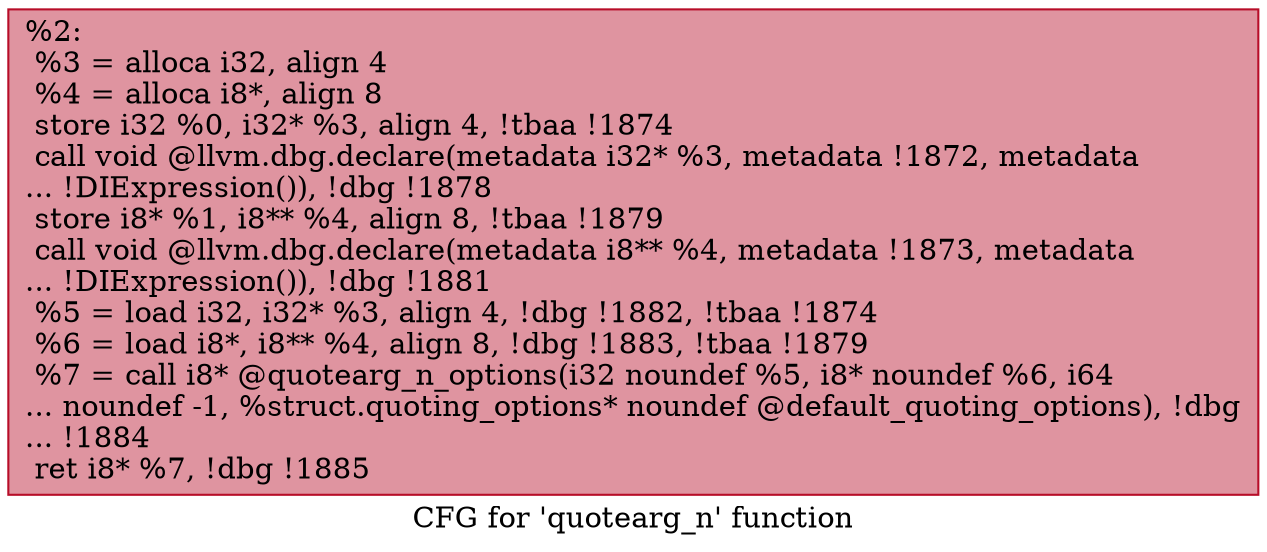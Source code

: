 digraph "CFG for 'quotearg_n' function" {
	label="CFG for 'quotearg_n' function";

	Node0x24dd510 [shape=record,color="#b70d28ff", style=filled, fillcolor="#b70d2870",label="{%2:\l  %3 = alloca i32, align 4\l  %4 = alloca i8*, align 8\l  store i32 %0, i32* %3, align 4, !tbaa !1874\l  call void @llvm.dbg.declare(metadata i32* %3, metadata !1872, metadata\l... !DIExpression()), !dbg !1878\l  store i8* %1, i8** %4, align 8, !tbaa !1879\l  call void @llvm.dbg.declare(metadata i8** %4, metadata !1873, metadata\l... !DIExpression()), !dbg !1881\l  %5 = load i32, i32* %3, align 4, !dbg !1882, !tbaa !1874\l  %6 = load i8*, i8** %4, align 8, !dbg !1883, !tbaa !1879\l  %7 = call i8* @quotearg_n_options(i32 noundef %5, i8* noundef %6, i64\l... noundef -1, %struct.quoting_options* noundef @default_quoting_options), !dbg\l... !1884\l  ret i8* %7, !dbg !1885\l}"];
}
